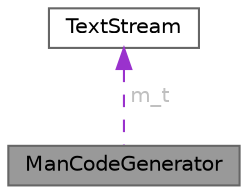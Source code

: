 digraph "ManCodeGenerator"
{
 // INTERACTIVE_SVG=YES
 // LATEX_PDF_SIZE
  bgcolor="transparent";
  edge [fontname=Helvetica,fontsize=10,labelfontname=Helvetica,labelfontsize=10];
  node [fontname=Helvetica,fontsize=10,shape=box,height=0.2,width=0.4];
  Node1 [id="Node000001",label="ManCodeGenerator",height=0.2,width=0.4,color="gray40", fillcolor="grey60", style="filled", fontcolor="black",tooltip="Generator for Man page code fragments."];
  Node2 -> Node1 [id="edge1_Node000001_Node000002",dir="back",color="darkorchid3",style="dashed",tooltip=" ",label=" m_t",fontcolor="grey" ];
  Node2 [id="Node000002",label="TextStream",height=0.2,width=0.4,color="gray40", fillcolor="white", style="filled",URL="$d3/d30/class_text_stream.html",tooltip="Text streaming class that buffers data."];
}
